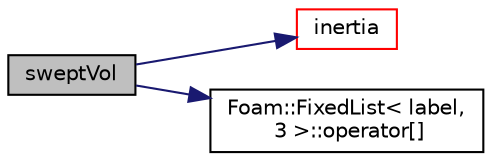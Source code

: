 digraph "sweptVol"
{
  bgcolor="transparent";
  edge [fontname="Helvetica",fontsize="10",labelfontname="Helvetica",labelfontsize="10"];
  node [fontname="Helvetica",fontsize="10",shape=record];
  rankdir="LR";
  Node1 [label="sweptVol",height=0.2,width=0.4,color="black", fillcolor="grey75", style="filled", fontcolor="black"];
  Node1 -> Node2 [color="midnightblue",fontsize="10",style="solid",fontname="Helvetica"];
  Node2 [label="inertia",height=0.2,width=0.4,color="red",URL="$a02681.html#a38e92242b757bbe85380e5641c80449f",tooltip="Return the inertia tensor, with optional reference. "];
  Node1 -> Node3 [color="midnightblue",fontsize="10",style="solid",fontname="Helvetica"];
  Node3 [label="Foam::FixedList\< label,\l 3 \>::operator[]",height=0.2,width=0.4,color="black",URL="$a00823.html#a851e28f7788bbc82f5a4aa9f0efdefe4",tooltip="Return element of FixedList. "];
}
